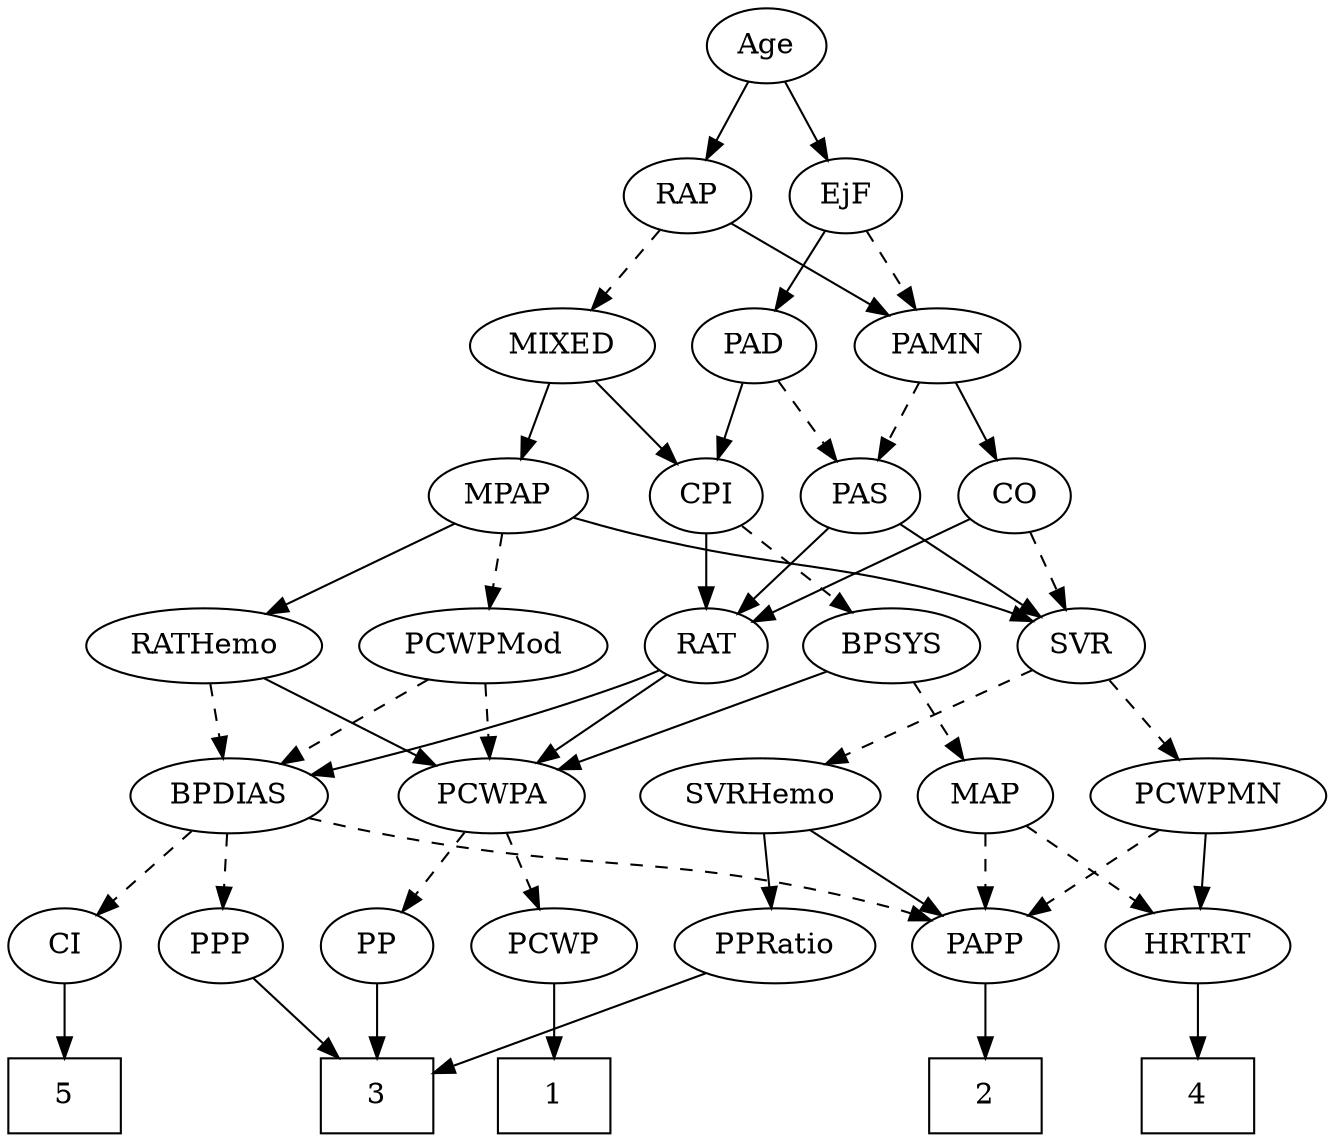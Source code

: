 strict digraph {
	graph [bb="0,0,582.05,540"];
	node [label="\N"];
	1	[height=0.5,
		pos="251,18",
		shape=box,
		width=0.75];
	2	[height=0.5,
		pos="433,18",
		shape=box,
		width=0.75];
	3	[height=0.5,
		pos="171,18",
		shape=box,
		width=0.75];
	4	[height=0.5,
		pos="527,18",
		shape=box,
		width=0.75];
	5	[height=0.5,
		pos="27,18",
		shape=box,
		width=0.75];
	Age	[height=0.5,
		pos="340,522",
		width=0.75];
	EjF	[height=0.5,
		pos="377,450",
		width=0.75];
	Age -> EjF	[pos="e,368.46,467.15 348.58,504.76 353.06,496.28 358.65,485.71 363.68,476.2",
		style=solid];
	RAP	[height=0.5,
		pos="304,450",
		width=0.77632];
	Age -> RAP	[pos="e,312.55,467.63 331.65,504.76 327.35,496.4 322.01,486.02 317.17,476.61",
		style=solid];
	PAD	[height=0.5,
		pos="336,378",
		width=0.79437];
	EjF -> PAD	[pos="e,345.46,395.15 367.49,432.76 362.47,424.19 356.2,413.49 350.58,403.9",
		style=solid];
	PAMN	[height=0.5,
		pos="419,378",
		width=1.011];
	EjF -> PAMN	[pos="e,408.92,395.8 386.53,433.12 391.59,424.68 397.94,414.1 403.67,404.55",
		style=dashed];
	MIXED	[height=0.5,
		pos="249,378",
		width=1.1193];
	RAP -> MIXED	[pos="e,261.94,395.47 291.79,433.46 284.87,424.65 276.05,413.43 268.22,403.46",
		style=dashed];
	RAP -> PAMN	[pos="e,396.74,392.55 323.77,436.97 341.45,426.21 367.64,410.26 388.09,397.82",
		style=solid];
	MPAP	[height=0.5,
		pos="222,306",
		width=0.97491];
	MIXED -> MPAP	[pos="e,228.48,323.79 242.46,360.05 239.38,352.06 235.63,342.33 232.18,333.4",
		style=solid];
	CPI	[height=0.5,
		pos="309,306",
		width=0.75];
	MIXED -> CPI	[pos="e,295.98,322.19 262.92,360.76 270.78,351.59 280.75,339.96 289.39,329.88",
		style=solid];
	RATHemo	[height=0.5,
		pos="214,234",
		width=1.3721];
	MPAP -> RATHemo	[pos="e,215.95,252.1 220.02,287.7 219.14,279.98 218.08,270.71 217.1,262.11",
		style=solid];
	SVR	[height=0.5,
		pos="476,234",
		width=0.77632];
	MPAP -> SVR	[pos="e,454.41,245.87 250.16,295.01 257.54,292.56 265.53,290.05 273,288 345.8,268.03 367.39,275.9 439,252 440.91,251.36 442.86,250.66 \
444.8,249.9",
		style=solid];
	PCWPMod	[height=0.5,
		pos="95,234",
		width=1.4443];
	MPAP -> PCWPMod	[pos="e,121.79,249.77 199,292.32 179.99,281.84 152.66,266.78 130.79,254.73",
		style=dashed];
	BPSYS	[height=0.5,
		pos="392,234",
		width=1.0471];
	PCWPA	[height=0.5,
		pos="217,162",
		width=1.1555];
	BPSYS -> PCWPA	[pos="e,246.51,174.8 363.88,221.75 334.73,210.09 288.91,191.76 256.2,178.68",
		style=solid];
	MAP	[height=0.5,
		pos="433,162",
		width=0.84854];
	BPSYS -> MAP	[pos="e,423.35,179.47 401.72,216.41 406.62,208.04 412.67,197.71 418.14,188.37",
		style=dashed];
	PAS	[height=0.5,
		pos="381,306",
		width=0.75];
	PAD -> PAS	[pos="e,370.83,322.82 346.21,361.12 351.85,352.34 358.97,341.26 365.3,331.42",
		style=dashed];
	PAD -> CPI	[pos="e,315.54,323.96 329.6,360.41 326.49,352.34 322.67,342.43 319.17,333.35",
		style=solid];
	CO	[height=0.5,
		pos="453,306",
		width=0.75];
	RAT	[height=0.5,
		pos="309,234",
		width=0.75827];
	CO -> RAT	[pos="e,330.33,245.37 431.75,294.67 407.4,282.83 367.28,263.33 339.57,249.86",
		style=solid];
	CO -> SVR	[pos="e,470.48,251.79 458.57,288.05 461.2,280.06 464.39,270.33 467.33,261.4",
		style=dashed];
	PAS -> RAT	[pos="e,323.8,249.38 366.43,290.83 356.25,280.94 342.48,267.55 330.97,256.36",
		style=solid];
	PAS -> SVR	[pos="e,458.36,247.99 398.42,292.16 412.93,281.47 433.79,266.1 450.23,253.99",
		style=solid];
	PAMN -> CO	[pos="e,445,323.47 427.06,360.41 431.08,352.13 436.04,341.92 440.54,332.66",
		style=solid];
	PAMN -> PAS	[pos="e,389.94,323.47 409.99,360.41 405.45,352.04 399.84,341.71 394.77,332.37",
		style=dashed];
	RATHemo -> PCWPA	[pos="e,216.27,180.1 214.74,215.7 215.07,207.98 215.47,198.71 215.84,190.11",
		style=solid];
	BPDIAS	[height=0.5,
		pos="103,162",
		width=1.1735];
	RATHemo -> BPDIAS	[pos="e,125.75,177.35 190.46,218.15 174.2,207.9 152.39,194.15 134.62,182.94",
		style=dashed];
	CPI -> BPSYS	[pos="e,374.2,250.01 325.4,291.17 337.06,281.34 352.95,267.93 366.29,256.69",
		style=dashed];
	CPI -> RAT	[pos="e,309,252.1 309,287.7 309,279.98 309,270.71 309,262.11",
		style=solid];
	RAT -> PCWPA	[pos="e,236.78,178.05 291.7,219.83 278.52,209.81 260.12,195.81 244.87,184.21",
		style=solid];
	RAT -> BPDIAS	[pos="e,137.75,172.5 287.68,222.64 282.59,220.33 277.15,217.98 272,216 230.47,200.02 181.89,185.17 147.5,175.28",
		style=solid];
	PCWPMN	[height=0.5,
		pos="532,162",
		width=1.3902];
	SVR -> PCWPMN	[pos="e,518.83,179.47 488.43,217.46 495.48,208.65 504.46,197.43 512.43,187.46",
		style=dashed];
	SVRHemo	[height=0.5,
		pos="334,162",
		width=1.3902];
	SVR -> SVRHemo	[pos="e,362.4,177 454.43,222.37 432.43,211.52 397.86,194.48 371.39,181.43",
		style=dashed];
	PCWPMod -> PCWPA	[pos="e,192.71,176.94 120.58,218.33 139,207.76 164.01,193.4 183.95,181.97",
		style=dashed];
	PCWPMod -> BPDIAS	[pos="e,101.05,180.1 96.978,215.7 97.859,207.98 98.919,198.71 99.901,190.11",
		style=dashed];
	PP	[height=0.5,
		pos="171,90",
		width=0.75];
	PCWPA -> PP	[pos="e,181.51,106.99 206.1,144.41 200.4,135.74 193.32,124.97 187.02,115.38",
		style=dashed];
	PCWP	[height=0.5,
		pos="251,90",
		width=0.97491];
	PCWPA -> PCWP	[pos="e,242.85,107.79 225.23,144.05 229.2,135.89 234.04,125.91 238.46,116.82",
		style=dashed];
	PAPP	[height=0.5,
		pos="433,90",
		width=0.88464];
	PCWPMN -> PAPP	[pos="e,452.23,104.6 510.03,145.46 495.42,135.13 476.11,121.48 460.49,110.43",
		style=dashed];
	HRTRT	[height=0.5,
		pos="527,90",
		width=1.1013];
	PCWPMN -> HRTRT	[pos="e,528.22,108.1 530.76,143.7 530.21,135.98 529.55,126.71 528.94,118.11",
		style=solid];
	PPRatio	[height=0.5,
		pos="344,90",
		width=1.1013];
	SVRHemo -> PPRatio	[pos="e,341.56,108.1 336.47,143.7 337.57,135.98 338.9,126.71 340.13,118.11",
		style=solid];
	SVRHemo -> PAPP	[pos="e,413.77,104.6 355.97,145.46 370.58,135.13 389.89,121.48 405.51,110.43",
		style=solid];
	PPP	[height=0.5,
		pos="99,90",
		width=0.75];
	BPDIAS -> PPP	[pos="e,99.977,108.1 102.01,143.7 101.57,135.98 101.04,126.71 100.55,118.11",
		style=dashed];
	CI	[height=0.5,
		pos="27,90",
		width=0.75];
	BPDIAS -> CI	[pos="e,42.271,105.07 86.133,145.46 75.474,135.65 61.561,122.83 49.909,112.1",
		style=dashed];
	BPDIAS -> PAPP	[pos="e,409.23,102.22 136.84,151.16 146.24,148.62 156.47,146.03 166,144 265.9,122.66 294.82,136.19 393,108 395.26,107.35 397.57,106.61 \
399.88,105.8",
		style=dashed];
	MAP -> PAPP	[pos="e,433,108.1 433,143.7 433,135.98 433,126.71 433,118.11",
		style=dashed];
	MAP -> HRTRT	[pos="e,507.31,105.66 451.12,147.5 464.72,137.38 483.57,123.34 499.09,111.79",
		style=dashed];
	PP -> 3	[pos="e,171,36.104 171,71.697 171,63.983 171,54.712 171,46.112",
		style=solid];
	PPP -> 3	[pos="e,153.4,36.113 113.57,74.834 122.92,65.746 135.3,53.71 146.17,43.141",
		style=solid];
	PPRatio -> 3	[pos="e,198.18,29.999 315.43,77.441 285.95,65.511 239.85,46.857 207.68,33.843",
		style=solid];
	PCWP -> 1	[pos="e,251,36.104 251,71.697 251,63.983 251,54.712 251,46.112",
		style=solid];
	CI -> 5	[pos="e,27,36.104 27,71.697 27,63.983 27,54.712 27,46.112",
		style=solid];
	PAPP -> 2	[pos="e,433,36.104 433,71.697 433,63.983 433,54.712 433,46.112",
		style=solid];
	HRTRT -> 4	[pos="e,527,36.104 527,71.697 527,63.983 527,54.712 527,46.112",
		style=solid];
}
